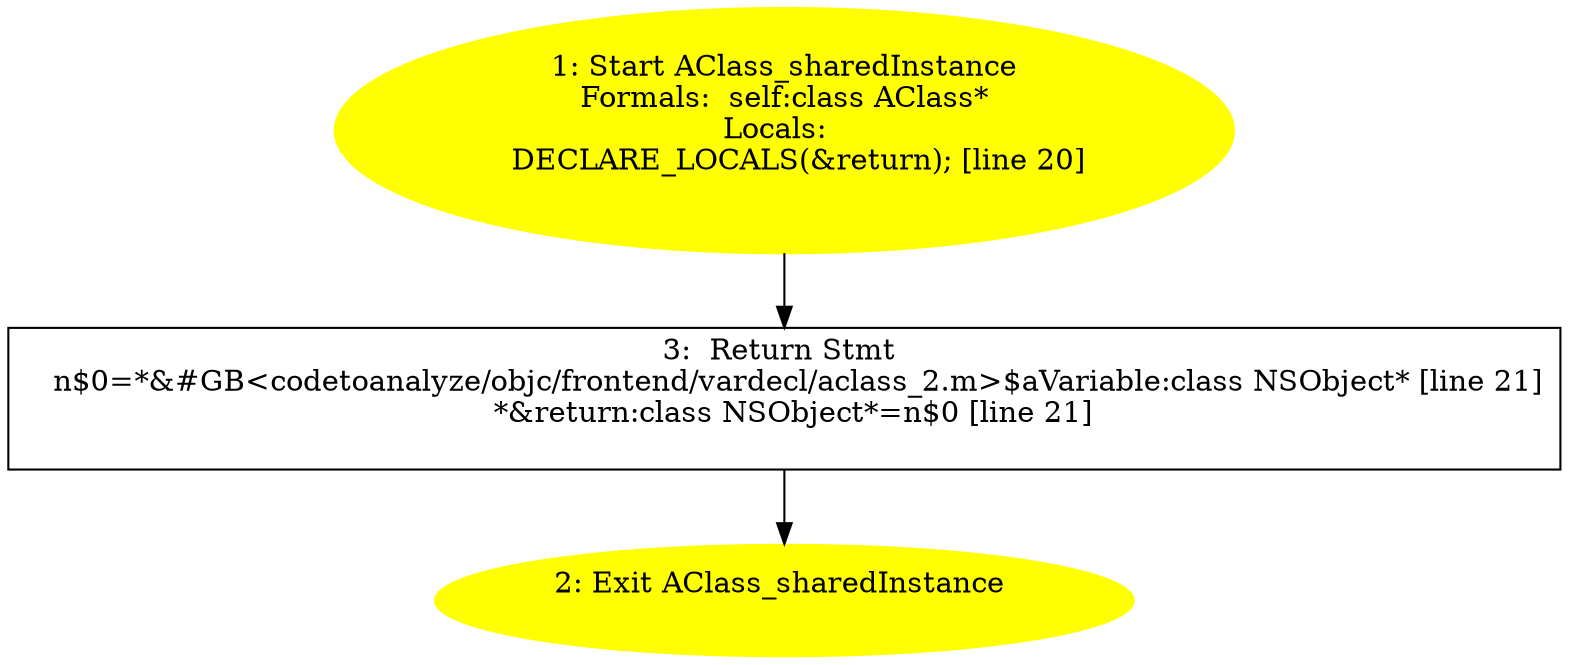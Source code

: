 /* @generated */
digraph iCFG {
"AClass_sharedInstanceinstance.8119c64d9e8ea5cab9416c2c3ff21dc7_1" [label="1: Start AClass_sharedInstance\nFormals:  self:class AClass*\nLocals:  \n   DECLARE_LOCALS(&return); [line 20]\n " color=yellow style=filled]
	

	 "AClass_sharedInstanceinstance.8119c64d9e8ea5cab9416c2c3ff21dc7_1" -> "AClass_sharedInstanceinstance.8119c64d9e8ea5cab9416c2c3ff21dc7_3" ;
"AClass_sharedInstanceinstance.8119c64d9e8ea5cab9416c2c3ff21dc7_2" [label="2: Exit AClass_sharedInstance \n  " color=yellow style=filled]
	

"AClass_sharedInstanceinstance.8119c64d9e8ea5cab9416c2c3ff21dc7_3" [label="3:  Return Stmt \n   n$0=*&#GB<codetoanalyze/objc/frontend/vardecl/aclass_2.m>$aVariable:class NSObject* [line 21]\n  *&return:class NSObject*=n$0 [line 21]\n " shape="box"]
	

	 "AClass_sharedInstanceinstance.8119c64d9e8ea5cab9416c2c3ff21dc7_3" -> "AClass_sharedInstanceinstance.8119c64d9e8ea5cab9416c2c3ff21dc7_2" ;
}
